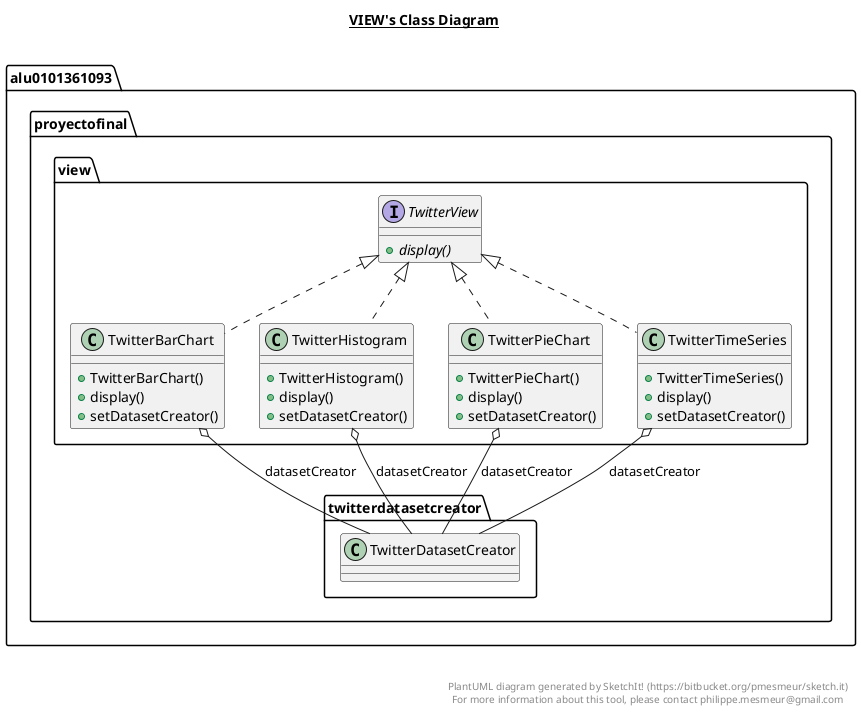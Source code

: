 @startuml

title __VIEW's Class Diagram__\n

  namespace alu0101361093.proyectofinal.view {
    class alu0101361093.proyectofinal.view.TwitterBarChart {
        + TwitterBarChart()
        + display()
        + setDatasetCreator()
    }
  }
  

  namespace alu0101361093.proyectofinal.view {
    class alu0101361093.proyectofinal.view.TwitterHistogram {
        + TwitterHistogram()
        + display()
        + setDatasetCreator()
    }
  }
  

  namespace alu0101361093.proyectofinal.view {
    class alu0101361093.proyectofinal.view.TwitterPieChart {
        + TwitterPieChart()
        + display()
        + setDatasetCreator()
    }
  }
  

  namespace alu0101361093.proyectofinal.view {
    class alu0101361093.proyectofinal.view.TwitterTimeSeries {
        + TwitterTimeSeries()
        + display()
        + setDatasetCreator()
    }
  }
  

  namespace alu0101361093.proyectofinal.view {
    interface alu0101361093.proyectofinal.view.TwitterView {
        {abstract} + display()
    }
  }
  

  alu0101361093.proyectofinal.view.TwitterBarChart .up.|> alu0101361093.proyectofinal.view.TwitterView
  alu0101361093.proyectofinal.view.TwitterBarChart o-- alu0101361093.proyectofinal.twitterdatasetcreator.TwitterDatasetCreator : datasetCreator
  alu0101361093.proyectofinal.view.TwitterHistogram .up.|> alu0101361093.proyectofinal.view.TwitterView
  alu0101361093.proyectofinal.view.TwitterHistogram o-- alu0101361093.proyectofinal.twitterdatasetcreator.TwitterDatasetCreator : datasetCreator
  alu0101361093.proyectofinal.view.TwitterPieChart .up.|> alu0101361093.proyectofinal.view.TwitterView
  alu0101361093.proyectofinal.view.TwitterPieChart o-- alu0101361093.proyectofinal.twitterdatasetcreator.TwitterDatasetCreator : datasetCreator
  alu0101361093.proyectofinal.view.TwitterTimeSeries .up.|> alu0101361093.proyectofinal.view.TwitterView
  alu0101361093.proyectofinal.view.TwitterTimeSeries o-- alu0101361093.proyectofinal.twitterdatasetcreator.TwitterDatasetCreator : datasetCreator


right footer


PlantUML diagram generated by SketchIt! (https://bitbucket.org/pmesmeur/sketch.it)
For more information about this tool, please contact philippe.mesmeur@gmail.com
endfooter

@enduml
